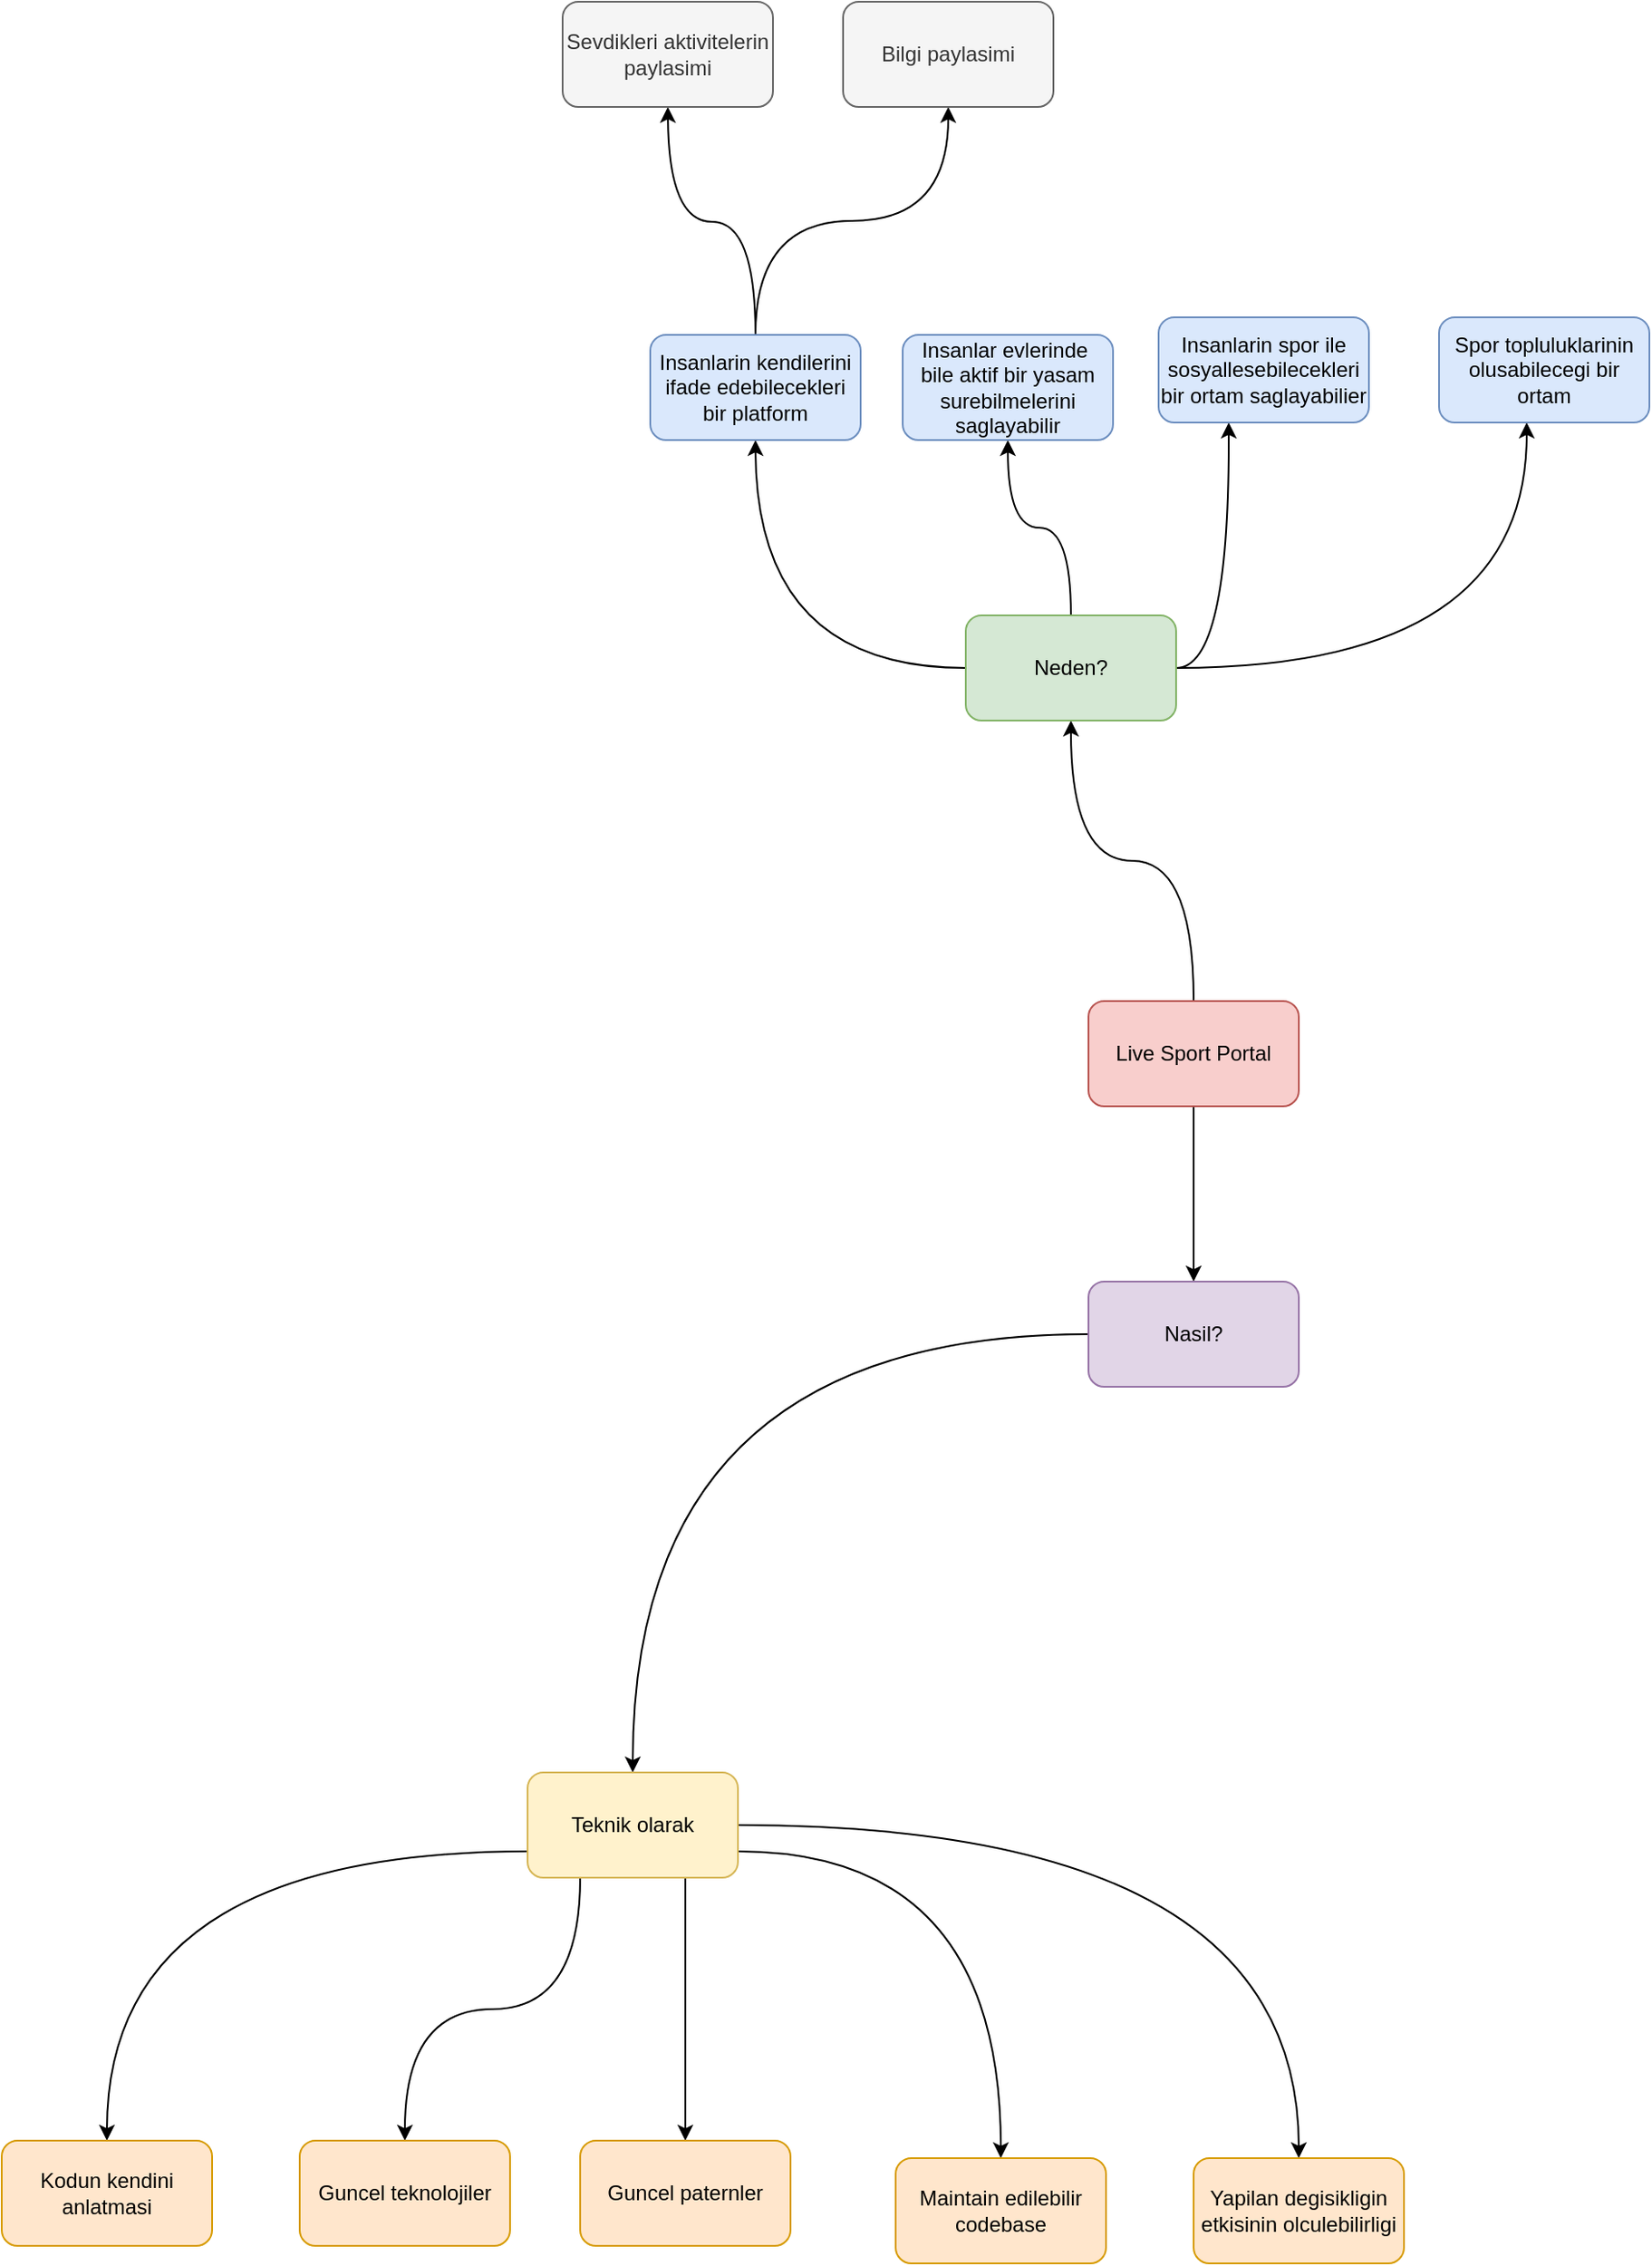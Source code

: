 <mxfile version="12.6.5" type="device"><diagram id="iL2zE7qaD2L_ZiYOHrYW" name="Page-1"><mxGraphModel dx="1368" dy="1518" grid="1" gridSize="10" guides="1" tooltips="1" connect="1" arrows="1" fold="1" page="1" pageScale="1" pageWidth="827" pageHeight="1169" math="0" shadow="0"><root><mxCell id="0"/><mxCell id="1" parent="0"/><mxCell id="emXsB2ohQggvRI4QxFAA-3" style="edgeStyle=orthogonalEdgeStyle;rounded=0;orthogonalLoop=1;jettySize=auto;html=1;entryX=0.5;entryY=1;entryDx=0;entryDy=0;curved=1;" parent="1" source="emXsB2ohQggvRI4QxFAA-1" target="emXsB2ohQggvRI4QxFAA-2" edge="1"><mxGeometry relative="1" as="geometry"/></mxCell><mxCell id="DOMWooIeQPKsYJJ-5UZs-7" style="edgeStyle=orthogonalEdgeStyle;curved=1;rounded=1;orthogonalLoop=1;jettySize=auto;html=1;startArrow=none;startFill=0;endArrow=classic;endFill=1;" parent="1" source="emXsB2ohQggvRI4QxFAA-1" edge="1"><mxGeometry relative="1" as="geometry"><mxPoint x="390" y="330" as="targetPoint"/></mxGeometry></mxCell><mxCell id="emXsB2ohQggvRI4QxFAA-1" value="Live Sport Portal" style="rounded=1;whiteSpace=wrap;html=1;fillColor=#f8cecc;strokeColor=#b85450;" parent="1" vertex="1"><mxGeometry x="330" y="170" width="120" height="60" as="geometry"/></mxCell><mxCell id="emXsB2ohQggvRI4QxFAA-4" style="edgeStyle=orthogonalEdgeStyle;curved=1;rounded=0;orthogonalLoop=1;jettySize=auto;html=1;entryX=0.5;entryY=1;entryDx=0;entryDy=0;" parent="1" source="emXsB2ohQggvRI4QxFAA-2" target="emXsB2ohQggvRI4QxFAA-5" edge="1"><mxGeometry relative="1" as="geometry"><mxPoint x="280" y="-150" as="targetPoint"/></mxGeometry></mxCell><mxCell id="emXsB2ohQggvRI4QxFAA-6" style="edgeStyle=orthogonalEdgeStyle;curved=1;rounded=0;orthogonalLoop=1;jettySize=auto;html=1;" parent="1" source="emXsB2ohQggvRI4QxFAA-2" edge="1"><mxGeometry relative="1" as="geometry"><mxPoint x="410" y="-160" as="targetPoint"/></mxGeometry></mxCell><mxCell id="2Tl9nvB5UgLsJPORawwC-1" style="edgeStyle=orthogonalEdgeStyle;rounded=0;orthogonalLoop=1;jettySize=auto;html=1;curved=1;" parent="1" source="emXsB2ohQggvRI4QxFAA-2" edge="1"><mxGeometry relative="1" as="geometry"><mxPoint x="140" y="-150" as="targetPoint"/></mxGeometry></mxCell><mxCell id="DOMWooIeQPKsYJJ-5UZs-1" style="edgeStyle=orthogonalEdgeStyle;rounded=1;orthogonalLoop=1;jettySize=auto;html=1;startArrow=none;startFill=0;endArrow=classic;endFill=1;curved=1;" parent="1" source="emXsB2ohQggvRI4QxFAA-2" edge="1"><mxGeometry relative="1" as="geometry"><mxPoint x="580" y="-160" as="targetPoint"/></mxGeometry></mxCell><mxCell id="emXsB2ohQggvRI4QxFAA-2" value="Neden?" style="rounded=1;whiteSpace=wrap;html=1;fillColor=#d5e8d4;strokeColor=#82b366;" parent="1" vertex="1"><mxGeometry x="260" y="-50" width="120" height="60" as="geometry"/></mxCell><mxCell id="emXsB2ohQggvRI4QxFAA-5" value="Insanlar evlerinde&amp;nbsp;&lt;br&gt;bile aktif bir yasam&lt;br&gt;surebilmelerini saglayabilir" style="rounded=1;whiteSpace=wrap;html=1;fillColor=#dae8fc;strokeColor=#6c8ebf;" parent="1" vertex="1"><mxGeometry x="224" y="-210" width="120" height="60" as="geometry"/></mxCell><mxCell id="emXsB2ohQggvRI4QxFAA-7" value="Insanlarin spor ile&lt;br&gt;sosyallesebilecekleri&lt;br&gt;bir ortam saglayabilier" style="rounded=1;whiteSpace=wrap;html=1;fillColor=#dae8fc;strokeColor=#6c8ebf;" parent="1" vertex="1"><mxGeometry x="370" y="-220" width="120" height="60" as="geometry"/></mxCell><mxCell id="DOMWooIeQPKsYJJ-5UZs-3" style="edgeStyle=orthogonalEdgeStyle;curved=1;rounded=1;orthogonalLoop=1;jettySize=auto;html=1;startArrow=none;startFill=0;endArrow=classic;endFill=1;" parent="1" source="2Tl9nvB5UgLsJPORawwC-2" edge="1"><mxGeometry relative="1" as="geometry"><mxPoint x="90" y="-340" as="targetPoint"/></mxGeometry></mxCell><mxCell id="DOMWooIeQPKsYJJ-5UZs-6" style="edgeStyle=orthogonalEdgeStyle;curved=1;rounded=1;orthogonalLoop=1;jettySize=auto;html=1;startArrow=none;startFill=0;endArrow=classic;endFill=1;" parent="1" source="2Tl9nvB5UgLsJPORawwC-2" target="DOMWooIeQPKsYJJ-5UZs-5" edge="1"><mxGeometry relative="1" as="geometry"/></mxCell><mxCell id="2Tl9nvB5UgLsJPORawwC-2" value="Insanlarin kendilerini ifade edebilecekleri bir platform" style="rounded=1;whiteSpace=wrap;html=1;fillColor=#dae8fc;strokeColor=#6c8ebf;" parent="1" vertex="1"><mxGeometry x="80" y="-210" width="120" height="60" as="geometry"/></mxCell><mxCell id="DOMWooIeQPKsYJJ-5UZs-2" value="Spor topluluklarinin olusabilecegi bir ortam" style="rounded=1;whiteSpace=wrap;html=1;fillColor=#dae8fc;strokeColor=#6c8ebf;" parent="1" vertex="1"><mxGeometry x="530" y="-220" width="120" height="60" as="geometry"/></mxCell><mxCell id="DOMWooIeQPKsYJJ-5UZs-4" value="Sevdikleri aktivitelerin paylasimi" style="rounded=1;whiteSpace=wrap;html=1;fillColor=#f5f5f5;strokeColor=#666666;fontColor=#333333;" parent="1" vertex="1"><mxGeometry x="30" y="-400" width="120" height="60" as="geometry"/></mxCell><mxCell id="DOMWooIeQPKsYJJ-5UZs-5" value="Bilgi paylasimi" style="rounded=1;whiteSpace=wrap;html=1;fillColor=#f5f5f5;strokeColor=#666666;fontColor=#333333;" parent="1" vertex="1"><mxGeometry x="190" y="-400" width="120" height="60" as="geometry"/></mxCell><mxCell id="DOMWooIeQPKsYJJ-5UZs-10" style="edgeStyle=orthogonalEdgeStyle;curved=1;rounded=1;orthogonalLoop=1;jettySize=auto;html=1;startArrow=none;startFill=0;endArrow=classic;endFill=1;exitX=0.25;exitY=1;exitDx=0;exitDy=0;" parent="1" source="auLeqI9J_kiDab_aqDzP-1" target="DOMWooIeQPKsYJJ-5UZs-9" edge="1"><mxGeometry relative="1" as="geometry"/></mxCell><mxCell id="DOMWooIeQPKsYJJ-5UZs-12" style="edgeStyle=orthogonalEdgeStyle;curved=1;rounded=1;orthogonalLoop=1;jettySize=auto;html=1;startArrow=none;startFill=0;endArrow=classic;endFill=1;exitX=0.75;exitY=1;exitDx=0;exitDy=0;" parent="1" source="auLeqI9J_kiDab_aqDzP-1" target="DOMWooIeQPKsYJJ-5UZs-11" edge="1"><mxGeometry relative="1" as="geometry"/></mxCell><mxCell id="DOMWooIeQPKsYJJ-5UZs-13" style="edgeStyle=orthogonalEdgeStyle;curved=1;rounded=1;orthogonalLoop=1;jettySize=auto;html=1;startArrow=none;startFill=0;endArrow=classic;endFill=1;exitX=1;exitY=0.75;exitDx=0;exitDy=0;entryX=0.5;entryY=0;entryDx=0;entryDy=0;" parent="1" source="auLeqI9J_kiDab_aqDzP-1" target="DOMWooIeQPKsYJJ-5UZs-14" edge="1"><mxGeometry relative="1" as="geometry"><mxPoint x="470" y="700" as="targetPoint"/></mxGeometry></mxCell><mxCell id="DOMWooIeQPKsYJJ-5UZs-16" style="edgeStyle=orthogonalEdgeStyle;curved=1;rounded=1;orthogonalLoop=1;jettySize=auto;html=1;startArrow=none;startFill=0;endArrow=classic;endFill=1;" parent="1" source="auLeqI9J_kiDab_aqDzP-1" target="DOMWooIeQPKsYJJ-5UZs-15" edge="1"><mxGeometry relative="1" as="geometry"/></mxCell><mxCell id="DOMWooIeQPKsYJJ-5UZs-17" style="edgeStyle=orthogonalEdgeStyle;curved=1;rounded=1;orthogonalLoop=1;jettySize=auto;html=1;startArrow=none;startFill=0;endArrow=classic;endFill=1;entryX=0.5;entryY=0;entryDx=0;entryDy=0;exitX=0;exitY=0.75;exitDx=0;exitDy=0;" parent="1" source="auLeqI9J_kiDab_aqDzP-1" target="DOMWooIeQPKsYJJ-5UZs-18" edge="1"><mxGeometry relative="1" as="geometry"><mxPoint x="-50" y="690" as="targetPoint"/></mxGeometry></mxCell><mxCell id="auLeqI9J_kiDab_aqDzP-2" style="edgeStyle=orthogonalEdgeStyle;curved=1;rounded=0;orthogonalLoop=1;jettySize=auto;html=1;" parent="1" source="DOMWooIeQPKsYJJ-5UZs-8" target="auLeqI9J_kiDab_aqDzP-1" edge="1"><mxGeometry relative="1" as="geometry"/></mxCell><mxCell id="DOMWooIeQPKsYJJ-5UZs-8" value="Nasil?" style="rounded=1;whiteSpace=wrap;html=1;fillColor=#e1d5e7;strokeColor=#9673a6;" parent="1" vertex="1"><mxGeometry x="330" y="330" width="120" height="60" as="geometry"/></mxCell><mxCell id="DOMWooIeQPKsYJJ-5UZs-9" value="Guncel teknolojiler" style="rounded=1;whiteSpace=wrap;html=1;fillColor=#ffe6cc;strokeColor=#d79b00;" parent="1" vertex="1"><mxGeometry x="-120" y="820" width="120" height="60" as="geometry"/></mxCell><mxCell id="DOMWooIeQPKsYJJ-5UZs-11" value="Guncel paternler" style="rounded=1;whiteSpace=wrap;html=1;fillColor=#ffe6cc;strokeColor=#d79b00;" parent="1" vertex="1"><mxGeometry x="40" y="820" width="120" height="60" as="geometry"/></mxCell><mxCell id="DOMWooIeQPKsYJJ-5UZs-14" value="Maintain edilebilir codebase" style="rounded=1;whiteSpace=wrap;html=1;fillColor=#ffe6cc;strokeColor=#d79b00;" parent="1" vertex="1"><mxGeometry x="220" y="830" width="120" height="60" as="geometry"/></mxCell><mxCell id="DOMWooIeQPKsYJJ-5UZs-15" value="Yapilan degisikligin etkisinin olculebilirligi" style="rounded=1;whiteSpace=wrap;html=1;fillColor=#ffe6cc;strokeColor=#d79b00;" parent="1" vertex="1"><mxGeometry x="390" y="830" width="120" height="60" as="geometry"/></mxCell><mxCell id="DOMWooIeQPKsYJJ-5UZs-18" value="Kodun kendini anlatmasi" style="rounded=1;whiteSpace=wrap;html=1;fillColor=#ffe6cc;strokeColor=#d79b00;" parent="1" vertex="1"><mxGeometry x="-290" y="820" width="120" height="60" as="geometry"/></mxCell><mxCell id="auLeqI9J_kiDab_aqDzP-1" value="Teknik olarak" style="rounded=1;whiteSpace=wrap;html=1;fillColor=#fff2cc;strokeColor=#d6b656;" parent="1" vertex="1"><mxGeometry x="10" y="610" width="120" height="60" as="geometry"/></mxCell></root></mxGraphModel></diagram></mxfile>